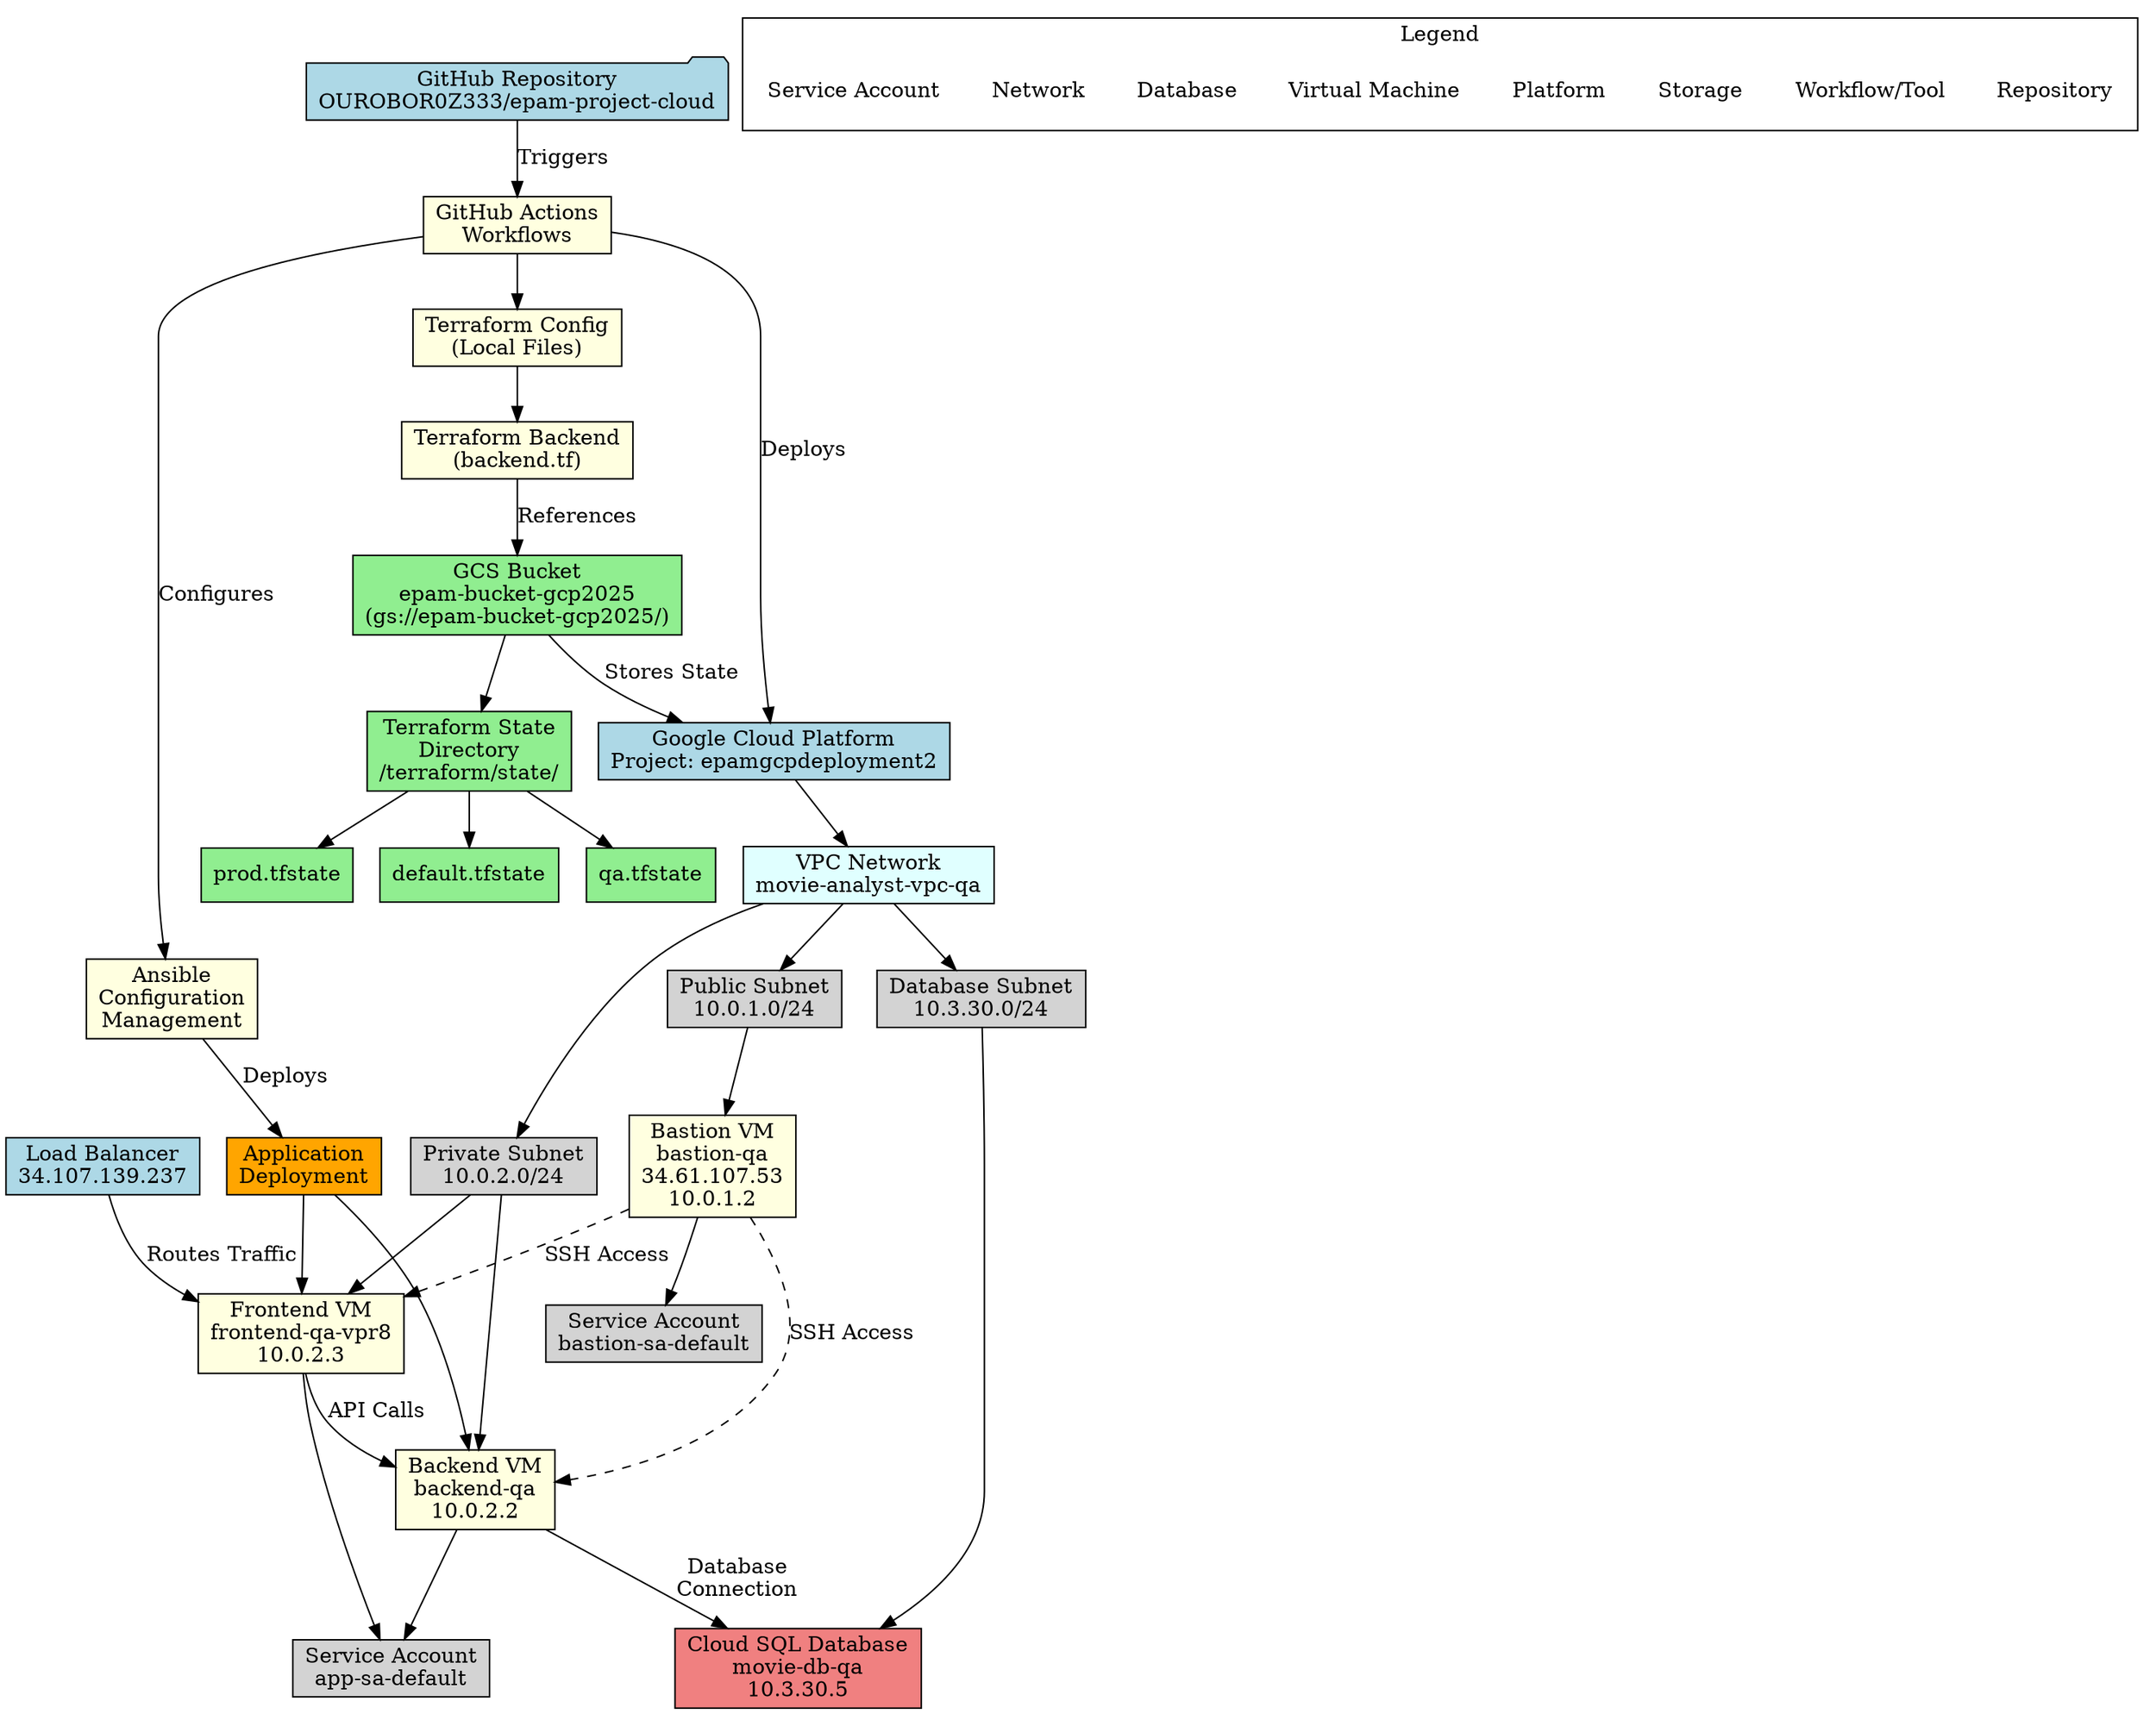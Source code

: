 digraph G {
    rankdir=TB;
    node [shape=box, style=filled, fillcolor=white];
    
    // GitHub Repository
    repo [label="GitHub Repository\nOUROBOR0Z333/epam-project-cloud", shape=folder, fillcolor=lightblue];
    
    // GitHub Actions
    actions [label="GitHub Actions\nWorkflows", fillcolor=lightyellow];
    
    // Terraform Local Config
    terraform_local [label="Terraform Config\n(Local Files)", fillcolor=lightyellow];
    
    // Terraform Backend Config
    backend_config [label="Terraform Backend\n(backend.tf)", fillcolor=lightyellow];
    
    // GCS Bucket
    gcs_bucket [label="GCS Bucket\nepam-bucket-gcp2025\n(gs://epam-bucket-gcp2025/)", fillcolor=lightgreen];
    
    // Terraform State Directory
    tf_state_dir [label="Terraform State\nDirectory\n/terraform/state/", fillcolor=lightgreen];
    
    // Terraform State Files
    tf_default_state [label="default.tfstate", fillcolor=lightgreen];
    tf_qa_state [label="qa.tfstate", fillcolor=lightgreen];
    tf_prod_state [label="prod.tfstate", fillcolor=lightgreen];
    
    // GCP Platform
    gcp [label="Google Cloud Platform\nProject: epamgcpdeployment2", shape=cloud, fillcolor=lightblue];
    
    // VPC Network
    vpc [label="VPC Network\nmovie-analyst-vpc-qa", fillcolor=lightcyan];
    
    // Subnets
    public_subnet [label="Public Subnet\n10.0.1.0/24", fillcolor=lightgray];
    private_subnet [label="Private Subnet\n10.0.2.0/24", fillcolor=lightgray];
    db_subnet [label="Database Subnet\n10.3.30.0/24", fillcolor=lightgray];
    
    // Bastion VM
    bastion_vm [label="Bastion VM\nbastion-qa\n34.61.107.53\n10.0.1.2", fillcolor=lightyellow];
    
    // Backend VM
    backend_vm [label="Backend VM\nbackend-qa\n10.0.2.2", fillcolor=lightyellow];
    
    // Frontend VM
    frontend_vm [label="Frontend VM\nfrontend-qa-vpr8\n10.0.2.3", fillcolor=lightyellow];
    
    // Cloud SQL Database
    cloud_sql [label="Cloud SQL Database\nmovie-db-qa\n10.3.30.5", fillcolor=lightcoral];
    
    // Load Balancer
    load_balancer [label="Load Balancer\n34.107.139.237", fillcolor=lightblue];
    
    // Service Accounts
    bastion_sa [label="Service Account\nbastion-sa-default", fillcolor=lightgray];
    app_sa [label="Service Account\napp-sa-default", fillcolor=lightgray];
    
    // Ansible
    ansible [label="Ansible\nConfiguration\nManagement", fillcolor=lightyellow];
    
    // Application Deployment
    app_deployment [label="Application\nDeployment", fillcolor=orange];
    
    // Connections
    repo -> actions [label="Triggers"];
    actions -> terraform_local;
    terraform_local -> backend_config;
    backend_config -> gcs_bucket [label="References"];
    gcs_bucket -> tf_state_dir;
    tf_state_dir -> tf_default_state;
    tf_state_dir -> tf_qa_state;
    tf_state_dir -> tf_prod_state;
    
    gcs_bucket -> gcp [label="Stores State"];
    actions -> gcp [label="Deploys"];
    
    gcp -> vpc;
    vpc -> public_subnet;
    vpc -> private_subnet;
    vpc -> db_subnet;
    
    public_subnet -> bastion_vm;
    private_subnet -> backend_vm;
    private_subnet -> frontend_vm;
    db_subnet -> cloud_sql;
    
    bastion_vm -> bastion_sa;
    backend_vm -> app_sa;
    frontend_vm -> app_sa;
    
    load_balancer -> frontend_vm [label="Routes Traffic"];
    
    bastion_vm -> backend_vm [style=dashed, label="SSH Access"];
    bastion_vm -> frontend_vm [style=dashed, label="SSH Access"];
    
    backend_vm -> cloud_sql [label="Database\nConnection"];
    frontend_vm -> backend_vm [label="API Calls"];
    
    actions -> ansible [label="Configures"];
    ansible -> app_deployment [label="Deploys"];
    app_deployment -> backend_vm;
    app_deployment -> frontend_vm;
    
    // Legend
    subgraph cluster_legend {
        label="Legend";
        style=solid;
        legend_repo [shape=plaintext, label="Repository"];
        legend_workflow [shape=plaintext, label="Workflow/Tool"];
        legend_storage [shape=plaintext, label="Storage"];
        legend_platform [shape=plaintext, label="Platform"];
        legend_vm [shape=plaintext, label="Virtual Machine"];
        legend_db [shape=plaintext, label="Database"];
        legend_network [shape=plaintext, label="Network"];
        legend_account [shape=plaintext, label="Service Account"];
    }
}